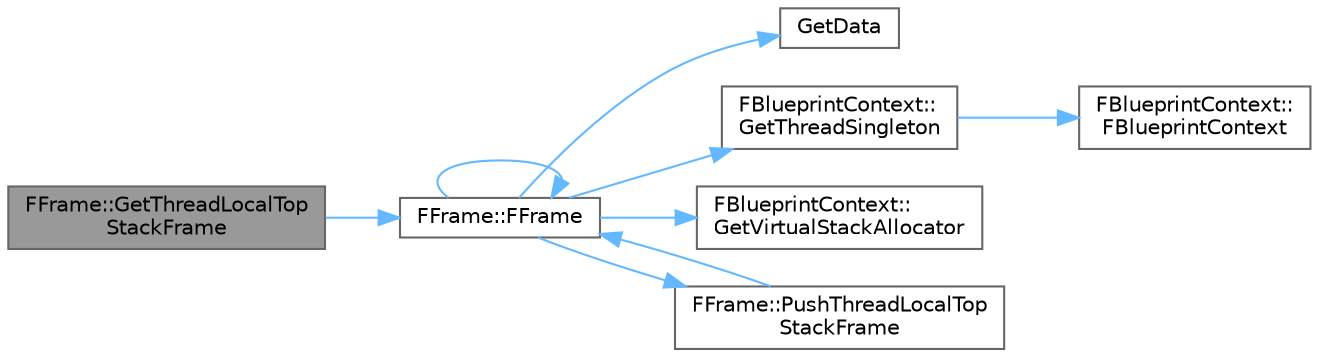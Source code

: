 digraph "FFrame::GetThreadLocalTopStackFrame"
{
 // INTERACTIVE_SVG=YES
 // LATEX_PDF_SIZE
  bgcolor="transparent";
  edge [fontname=Helvetica,fontsize=10,labelfontname=Helvetica,labelfontsize=10];
  node [fontname=Helvetica,fontsize=10,shape=box,height=0.2,width=0.4];
  rankdir="LR";
  Node1 [id="Node000001",label="FFrame::GetThreadLocalTop\lStackFrame",height=0.2,width=0.4,color="gray40", fillcolor="grey60", style="filled", fontcolor="black",tooltip=" "];
  Node1 -> Node2 [id="edge1_Node000001_Node000002",color="steelblue1",style="solid",tooltip=" "];
  Node2 [id="Node000002",label="FFrame::FFrame",height=0.2,width=0.4,color="grey40", fillcolor="white", style="filled",URL="$d0/d68/structFFrame.html#a37d3d29602e49f3685ed374b09c24b97",tooltip=" "];
  Node2 -> Node2 [id="edge2_Node000002_Node000002",color="steelblue1",style="solid",tooltip=" "];
  Node2 -> Node3 [id="edge3_Node000002_Node000003",color="steelblue1",style="solid",tooltip=" "];
  Node3 [id="Node000003",label="GetData",height=0.2,width=0.4,color="grey40", fillcolor="white", style="filled",URL="$d3/ddf/StringConv_8h.html#a4111b73e6a9d7101173e7223118962f3",tooltip=" "];
  Node2 -> Node4 [id="edge4_Node000002_Node000004",color="steelblue1",style="solid",tooltip=" "];
  Node4 [id="Node000004",label="FBlueprintContext::\lGetThreadSingleton",height=0.2,width=0.4,color="grey40", fillcolor="white", style="filled",URL="$d8/d53/classFBlueprintContext.html#a2e948482e6846dfa46ec0b2586378821",tooltip=" "];
  Node4 -> Node5 [id="edge5_Node000004_Node000005",color="steelblue1",style="solid",tooltip=" "];
  Node5 [id="Node000005",label="FBlueprintContext::\lFBlueprintContext",height=0.2,width=0.4,color="grey40", fillcolor="white", style="filled",URL="$d8/d53/classFBlueprintContext.html#a40ffbeae5bc7147a06f386279380c4ea",tooltip=" "];
  Node2 -> Node6 [id="edge6_Node000002_Node000006",color="steelblue1",style="solid",tooltip=" "];
  Node6 [id="Node000006",label="FBlueprintContext::\lGetVirtualStackAllocator",height=0.2,width=0.4,color="grey40", fillcolor="white", style="filled",URL="$d8/d53/classFBlueprintContext.html#a8fc85e230aa7badd5a065ab3bccfd6a3",tooltip=" "];
  Node2 -> Node7 [id="edge7_Node000002_Node000007",color="steelblue1",style="solid",tooltip=" "];
  Node7 [id="Node000007",label="FFrame::PushThreadLocalTop\lStackFrame",height=0.2,width=0.4,color="grey40", fillcolor="white", style="filled",URL="$d0/d68/structFFrame.html#a638d55317dbdb1cdb8e7662a2287dc50",tooltip=" "];
  Node7 -> Node2 [id="edge8_Node000007_Node000002",color="steelblue1",style="solid",tooltip=" "];
}
